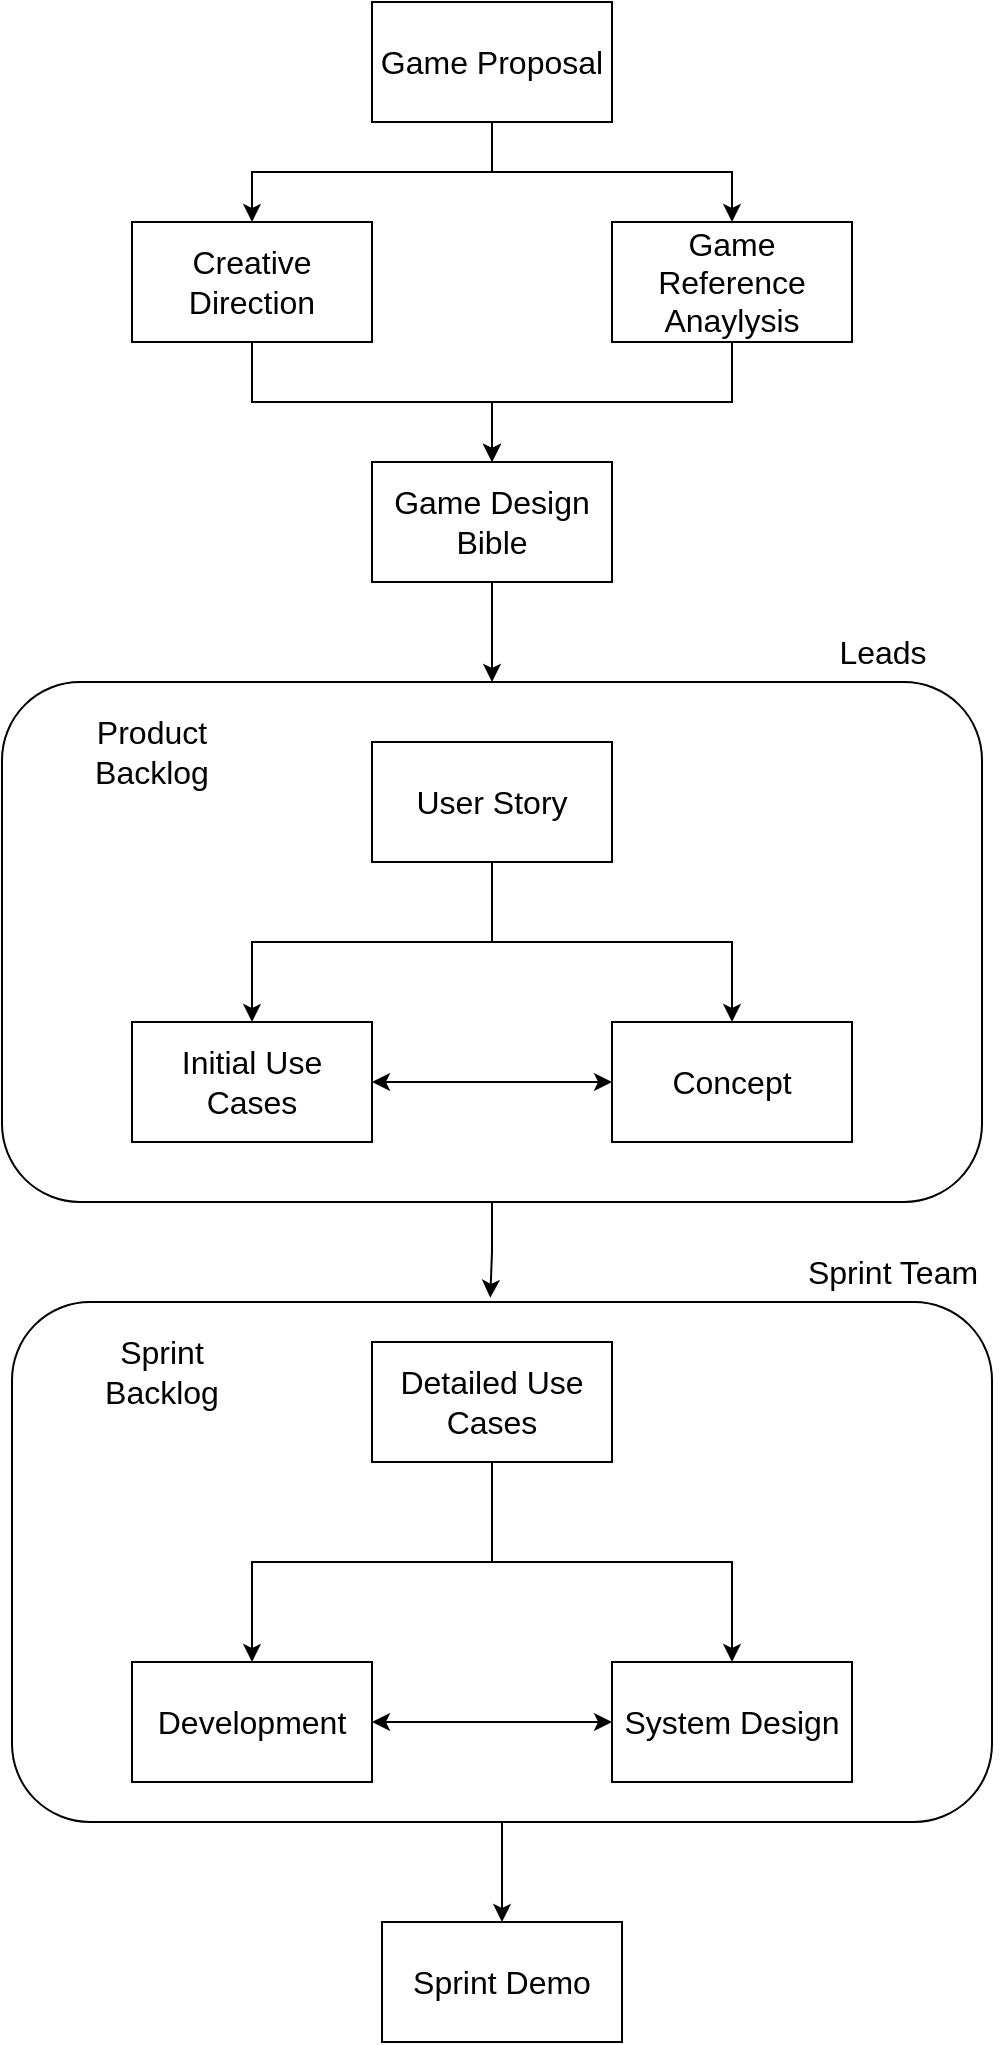 <mxfile version="20.5.3" type="github"><diagram id="UkH24786hXIehrvB4h_H" name="Page-1"><mxGraphModel dx="740" dy="435" grid="1" gridSize="10" guides="1" tooltips="1" connect="1" arrows="1" fold="1" page="1" pageScale="1" pageWidth="850" pageHeight="1100" math="0" shadow="0"><root><mxCell id="0"/><mxCell id="1" parent="0"/><mxCell id="HNr2aPe12GGkYpCJpmSJ-33" style="edgeStyle=orthogonalEdgeStyle;rounded=0;orthogonalLoop=1;jettySize=auto;html=1;exitX=0.5;exitY=1;exitDx=0;exitDy=0;entryX=0.5;entryY=0;entryDx=0;entryDy=0;fontSize=16;startArrow=none;startFill=0;" edge="1" parent="1" source="HNr2aPe12GGkYpCJpmSJ-26" target="HNr2aPe12GGkYpCJpmSJ-11"><mxGeometry relative="1" as="geometry"/></mxCell><mxCell id="HNr2aPe12GGkYpCJpmSJ-26" value="" style="rounded=1;whiteSpace=wrap;html=1;fontSize=16;fillColor=none;" vertex="1" parent="1"><mxGeometry x="140" y="850" width="490" height="260" as="geometry"/></mxCell><mxCell id="HNr2aPe12GGkYpCJpmSJ-29" style="edgeStyle=orthogonalEdgeStyle;rounded=0;orthogonalLoop=1;jettySize=auto;html=1;exitX=0.5;exitY=1;exitDx=0;exitDy=0;entryX=0.488;entryY=-0.008;entryDx=0;entryDy=0;entryPerimeter=0;fontSize=16;startArrow=none;startFill=0;" edge="1" parent="1" source="HNr2aPe12GGkYpCJpmSJ-18" target="HNr2aPe12GGkYpCJpmSJ-26"><mxGeometry relative="1" as="geometry"/></mxCell><mxCell id="HNr2aPe12GGkYpCJpmSJ-18" value="" style="rounded=1;whiteSpace=wrap;html=1;fontSize=16;fillColor=none;" vertex="1" parent="1"><mxGeometry x="135" y="540" width="490" height="260" as="geometry"/></mxCell><mxCell id="HNr2aPe12GGkYpCJpmSJ-12" style="edgeStyle=orthogonalEdgeStyle;rounded=0;orthogonalLoop=1;jettySize=auto;html=1;exitX=0.5;exitY=1;exitDx=0;exitDy=0;entryX=0.5;entryY=0;entryDx=0;entryDy=0;fontSize=16;" edge="1" parent="1" source="HNr2aPe12GGkYpCJpmSJ-1" target="HNr2aPe12GGkYpCJpmSJ-2"><mxGeometry relative="1" as="geometry"/></mxCell><mxCell id="HNr2aPe12GGkYpCJpmSJ-13" style="edgeStyle=orthogonalEdgeStyle;rounded=0;orthogonalLoop=1;jettySize=auto;html=1;exitX=0.5;exitY=1;exitDx=0;exitDy=0;entryX=0.5;entryY=0;entryDx=0;entryDy=0;fontSize=16;" edge="1" parent="1" source="HNr2aPe12GGkYpCJpmSJ-1" target="HNr2aPe12GGkYpCJpmSJ-3"><mxGeometry relative="1" as="geometry"/></mxCell><mxCell id="HNr2aPe12GGkYpCJpmSJ-1" value="Game Proposal" style="rounded=0;whiteSpace=wrap;html=1;fontSize=16;" vertex="1" parent="1"><mxGeometry x="320" y="200" width="120" height="60" as="geometry"/></mxCell><mxCell id="HNr2aPe12GGkYpCJpmSJ-14" style="edgeStyle=orthogonalEdgeStyle;rounded=0;orthogonalLoop=1;jettySize=auto;html=1;exitX=0.5;exitY=1;exitDx=0;exitDy=0;entryX=0.5;entryY=0;entryDx=0;entryDy=0;fontSize=16;" edge="1" parent="1" source="HNr2aPe12GGkYpCJpmSJ-2" target="HNr2aPe12GGkYpCJpmSJ-4"><mxGeometry relative="1" as="geometry"/></mxCell><mxCell id="HNr2aPe12GGkYpCJpmSJ-2" value="Creative Direction" style="rounded=0;whiteSpace=wrap;html=1;fontSize=16;" vertex="1" parent="1"><mxGeometry x="200" y="310" width="120" height="60" as="geometry"/></mxCell><mxCell id="HNr2aPe12GGkYpCJpmSJ-17" style="edgeStyle=orthogonalEdgeStyle;rounded=0;orthogonalLoop=1;jettySize=auto;html=1;exitX=0.5;exitY=1;exitDx=0;exitDy=0;entryX=0.5;entryY=0;entryDx=0;entryDy=0;fontSize=16;" edge="1" parent="1" source="HNr2aPe12GGkYpCJpmSJ-3" target="HNr2aPe12GGkYpCJpmSJ-4"><mxGeometry relative="1" as="geometry"/></mxCell><mxCell id="HNr2aPe12GGkYpCJpmSJ-3" value="Game Reference Anaylysis" style="rounded=0;whiteSpace=wrap;html=1;fontSize=16;" vertex="1" parent="1"><mxGeometry x="440" y="310" width="120" height="60" as="geometry"/></mxCell><mxCell id="HNr2aPe12GGkYpCJpmSJ-21" style="edgeStyle=orthogonalEdgeStyle;rounded=0;orthogonalLoop=1;jettySize=auto;html=1;exitX=0.5;exitY=1;exitDx=0;exitDy=0;entryX=0.5;entryY=0;entryDx=0;entryDy=0;fontSize=16;" edge="1" parent="1" source="HNr2aPe12GGkYpCJpmSJ-4" target="HNr2aPe12GGkYpCJpmSJ-18"><mxGeometry relative="1" as="geometry"/></mxCell><mxCell id="HNr2aPe12GGkYpCJpmSJ-4" value="Game Design Bible" style="rounded=0;whiteSpace=wrap;html=1;fontSize=16;" vertex="1" parent="1"><mxGeometry x="320" y="430" width="120" height="60" as="geometry"/></mxCell><mxCell id="HNr2aPe12GGkYpCJpmSJ-22" style="edgeStyle=orthogonalEdgeStyle;rounded=0;orthogonalLoop=1;jettySize=auto;html=1;exitX=0.5;exitY=1;exitDx=0;exitDy=0;entryX=0.5;entryY=0;entryDx=0;entryDy=0;fontSize=16;" edge="1" parent="1" source="HNr2aPe12GGkYpCJpmSJ-5" target="HNr2aPe12GGkYpCJpmSJ-6"><mxGeometry relative="1" as="geometry"/></mxCell><mxCell id="HNr2aPe12GGkYpCJpmSJ-23" style="edgeStyle=orthogonalEdgeStyle;rounded=0;orthogonalLoop=1;jettySize=auto;html=1;exitX=0.5;exitY=1;exitDx=0;exitDy=0;entryX=0.5;entryY=0;entryDx=0;entryDy=0;fontSize=16;" edge="1" parent="1" source="HNr2aPe12GGkYpCJpmSJ-5" target="HNr2aPe12GGkYpCJpmSJ-7"><mxGeometry relative="1" as="geometry"/></mxCell><mxCell id="HNr2aPe12GGkYpCJpmSJ-5" value="User Story" style="rounded=0;whiteSpace=wrap;html=1;fontSize=16;" vertex="1" parent="1"><mxGeometry x="320" y="570" width="120" height="60" as="geometry"/></mxCell><mxCell id="HNr2aPe12GGkYpCJpmSJ-24" style="edgeStyle=orthogonalEdgeStyle;rounded=0;orthogonalLoop=1;jettySize=auto;html=1;exitX=1;exitY=0.5;exitDx=0;exitDy=0;entryX=0;entryY=0.5;entryDx=0;entryDy=0;fontSize=16;startArrow=classic;startFill=1;" edge="1" parent="1" source="HNr2aPe12GGkYpCJpmSJ-6" target="HNr2aPe12GGkYpCJpmSJ-7"><mxGeometry relative="1" as="geometry"/></mxCell><mxCell id="HNr2aPe12GGkYpCJpmSJ-6" value="Initial Use Cases" style="rounded=0;whiteSpace=wrap;html=1;fontSize=16;" vertex="1" parent="1"><mxGeometry x="200" y="710" width="120" height="60" as="geometry"/></mxCell><mxCell id="HNr2aPe12GGkYpCJpmSJ-7" value="Concept" style="rounded=0;whiteSpace=wrap;html=1;fontSize=16;" vertex="1" parent="1"><mxGeometry x="440" y="710" width="120" height="60" as="geometry"/></mxCell><mxCell id="HNr2aPe12GGkYpCJpmSJ-30" style="edgeStyle=orthogonalEdgeStyle;rounded=0;orthogonalLoop=1;jettySize=auto;html=1;exitX=0.5;exitY=1;exitDx=0;exitDy=0;entryX=0.5;entryY=0;entryDx=0;entryDy=0;fontSize=16;startArrow=none;startFill=0;" edge="1" parent="1" source="HNr2aPe12GGkYpCJpmSJ-8" target="HNr2aPe12GGkYpCJpmSJ-9"><mxGeometry relative="1" as="geometry"/></mxCell><mxCell id="HNr2aPe12GGkYpCJpmSJ-31" style="edgeStyle=orthogonalEdgeStyle;rounded=0;orthogonalLoop=1;jettySize=auto;html=1;exitX=0.5;exitY=1;exitDx=0;exitDy=0;entryX=0.5;entryY=0;entryDx=0;entryDy=0;fontSize=16;startArrow=none;startFill=0;" edge="1" parent="1" source="HNr2aPe12GGkYpCJpmSJ-8" target="HNr2aPe12GGkYpCJpmSJ-10"><mxGeometry relative="1" as="geometry"/></mxCell><mxCell id="HNr2aPe12GGkYpCJpmSJ-8" value="Detailed Use Cases" style="rounded=0;whiteSpace=wrap;html=1;fontSize=16;" vertex="1" parent="1"><mxGeometry x="320" y="870" width="120" height="60" as="geometry"/></mxCell><mxCell id="HNr2aPe12GGkYpCJpmSJ-32" style="edgeStyle=orthogonalEdgeStyle;rounded=0;orthogonalLoop=1;jettySize=auto;html=1;exitX=1;exitY=0.5;exitDx=0;exitDy=0;entryX=0;entryY=0.5;entryDx=0;entryDy=0;fontSize=16;startArrow=classic;startFill=1;" edge="1" parent="1" source="HNr2aPe12GGkYpCJpmSJ-9" target="HNr2aPe12GGkYpCJpmSJ-10"><mxGeometry relative="1" as="geometry"/></mxCell><mxCell id="HNr2aPe12GGkYpCJpmSJ-9" value="Development" style="rounded=0;whiteSpace=wrap;html=1;fontSize=16;" vertex="1" parent="1"><mxGeometry x="200" y="1030" width="120" height="60" as="geometry"/></mxCell><mxCell id="HNr2aPe12GGkYpCJpmSJ-10" value="System Design" style="rounded=0;whiteSpace=wrap;html=1;fontSize=16;" vertex="1" parent="1"><mxGeometry x="440" y="1030" width="120" height="60" as="geometry"/></mxCell><mxCell id="HNr2aPe12GGkYpCJpmSJ-11" value="Sprint Demo" style="rounded=0;whiteSpace=wrap;html=1;fontSize=16;" vertex="1" parent="1"><mxGeometry x="325" y="1160" width="120" height="60" as="geometry"/></mxCell><mxCell id="HNr2aPe12GGkYpCJpmSJ-19" value="Product&lt;br&gt;Backlog" style="text;html=1;strokeColor=none;fillColor=none;align=center;verticalAlign=middle;whiteSpace=wrap;rounded=0;fontSize=16;" vertex="1" parent="1"><mxGeometry x="180" y="560" width="60" height="30" as="geometry"/></mxCell><mxCell id="HNr2aPe12GGkYpCJpmSJ-20" value="Leads" style="text;html=1;align=center;verticalAlign=middle;resizable=0;points=[];autosize=1;strokeColor=none;fillColor=none;fontSize=16;" vertex="1" parent="1"><mxGeometry x="540" y="510" width="70" height="30" as="geometry"/></mxCell><mxCell id="HNr2aPe12GGkYpCJpmSJ-27" value="Sprint&lt;br&gt;Backlog" style="text;html=1;strokeColor=none;fillColor=none;align=center;verticalAlign=middle;whiteSpace=wrap;rounded=0;fontSize=16;" vertex="1" parent="1"><mxGeometry x="185" y="870" width="60" height="30" as="geometry"/></mxCell><mxCell id="HNr2aPe12GGkYpCJpmSJ-28" value="Sprint Team" style="text;html=1;align=center;verticalAlign=middle;resizable=0;points=[];autosize=1;strokeColor=none;fillColor=none;fontSize=16;" vertex="1" parent="1"><mxGeometry x="525" y="820" width="110" height="30" as="geometry"/></mxCell></root></mxGraphModel></diagram></mxfile>